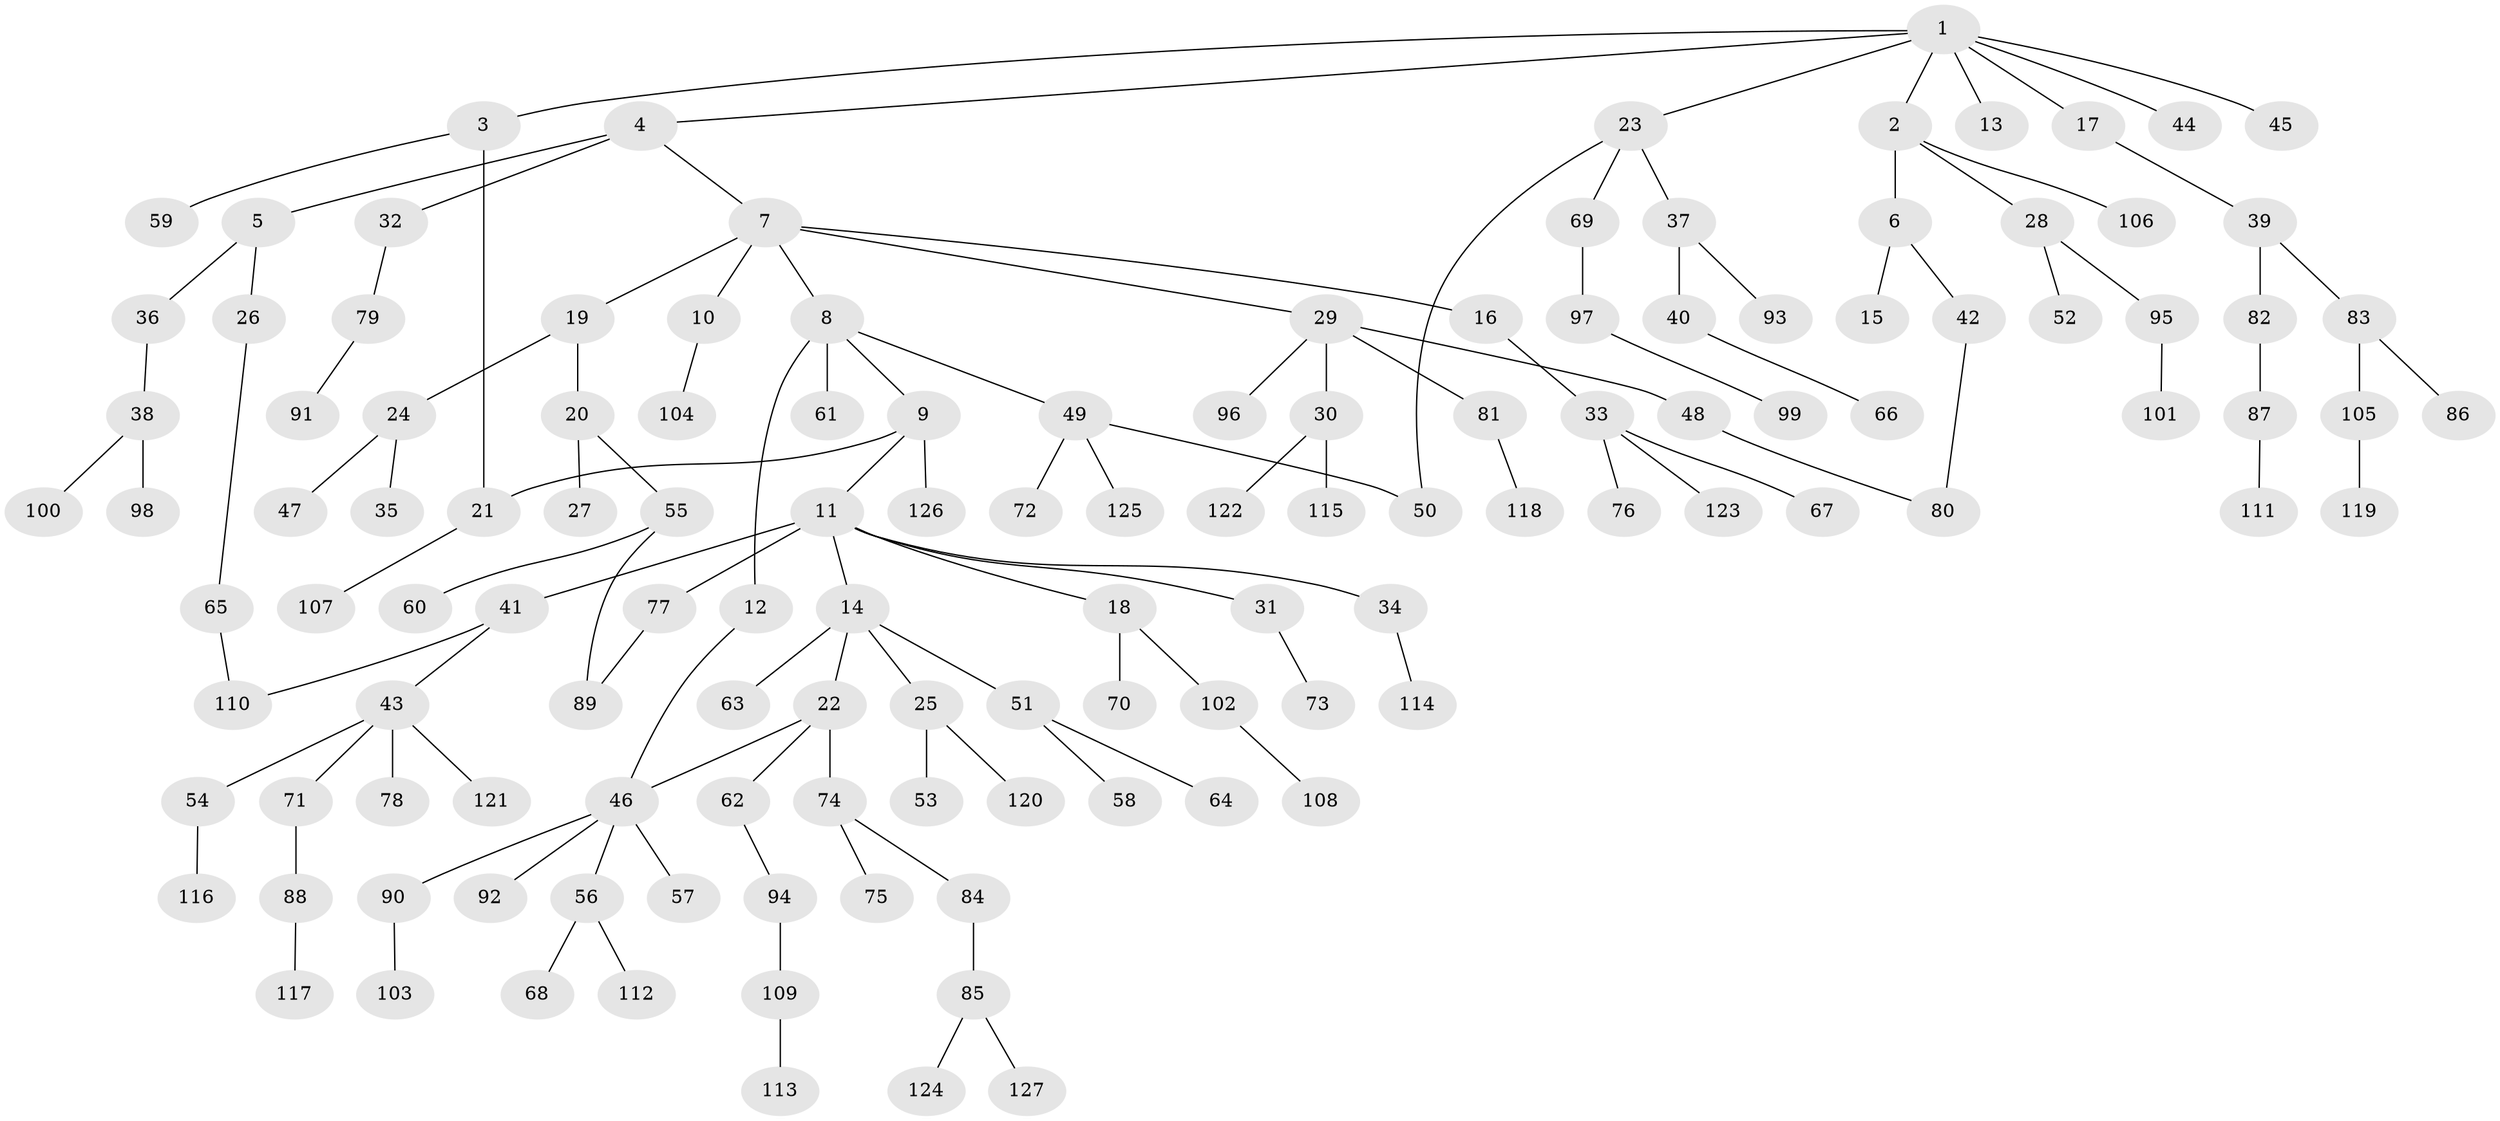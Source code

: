 // coarse degree distribution, {10: 0.011494252873563218, 3: 0.11494252873563218, 2: 0.2413793103448276, 6: 0.034482758620689655, 7: 0.022988505747126436, 1: 0.5057471264367817, 4: 0.04597701149425287, 5: 0.022988505747126436}
// Generated by graph-tools (version 1.1) at 2025/41/03/06/25 10:41:25]
// undirected, 127 vertices, 132 edges
graph export_dot {
graph [start="1"]
  node [color=gray90,style=filled];
  1;
  2;
  3;
  4;
  5;
  6;
  7;
  8;
  9;
  10;
  11;
  12;
  13;
  14;
  15;
  16;
  17;
  18;
  19;
  20;
  21;
  22;
  23;
  24;
  25;
  26;
  27;
  28;
  29;
  30;
  31;
  32;
  33;
  34;
  35;
  36;
  37;
  38;
  39;
  40;
  41;
  42;
  43;
  44;
  45;
  46;
  47;
  48;
  49;
  50;
  51;
  52;
  53;
  54;
  55;
  56;
  57;
  58;
  59;
  60;
  61;
  62;
  63;
  64;
  65;
  66;
  67;
  68;
  69;
  70;
  71;
  72;
  73;
  74;
  75;
  76;
  77;
  78;
  79;
  80;
  81;
  82;
  83;
  84;
  85;
  86;
  87;
  88;
  89;
  90;
  91;
  92;
  93;
  94;
  95;
  96;
  97;
  98;
  99;
  100;
  101;
  102;
  103;
  104;
  105;
  106;
  107;
  108;
  109;
  110;
  111;
  112;
  113;
  114;
  115;
  116;
  117;
  118;
  119;
  120;
  121;
  122;
  123;
  124;
  125;
  126;
  127;
  1 -- 2;
  1 -- 3;
  1 -- 4;
  1 -- 13;
  1 -- 17;
  1 -- 23;
  1 -- 44;
  1 -- 45;
  2 -- 6;
  2 -- 28;
  2 -- 106;
  3 -- 21;
  3 -- 59;
  4 -- 5;
  4 -- 7;
  4 -- 32;
  5 -- 26;
  5 -- 36;
  6 -- 15;
  6 -- 42;
  7 -- 8;
  7 -- 10;
  7 -- 16;
  7 -- 19;
  7 -- 29;
  8 -- 9;
  8 -- 12;
  8 -- 49;
  8 -- 61;
  9 -- 11;
  9 -- 126;
  9 -- 21;
  10 -- 104;
  11 -- 14;
  11 -- 18;
  11 -- 31;
  11 -- 34;
  11 -- 41;
  11 -- 77;
  12 -- 46;
  14 -- 22;
  14 -- 25;
  14 -- 51;
  14 -- 63;
  16 -- 33;
  17 -- 39;
  18 -- 70;
  18 -- 102;
  19 -- 20;
  19 -- 24;
  20 -- 27;
  20 -- 55;
  21 -- 107;
  22 -- 62;
  22 -- 74;
  22 -- 46;
  23 -- 37;
  23 -- 69;
  23 -- 50;
  24 -- 35;
  24 -- 47;
  25 -- 53;
  25 -- 120;
  26 -- 65;
  28 -- 52;
  28 -- 95;
  29 -- 30;
  29 -- 48;
  29 -- 81;
  29 -- 96;
  30 -- 115;
  30 -- 122;
  31 -- 73;
  32 -- 79;
  33 -- 67;
  33 -- 76;
  33 -- 123;
  34 -- 114;
  36 -- 38;
  37 -- 40;
  37 -- 93;
  38 -- 98;
  38 -- 100;
  39 -- 82;
  39 -- 83;
  40 -- 66;
  41 -- 43;
  41 -- 110;
  42 -- 80;
  43 -- 54;
  43 -- 71;
  43 -- 78;
  43 -- 121;
  46 -- 56;
  46 -- 57;
  46 -- 90;
  46 -- 92;
  48 -- 80;
  49 -- 50;
  49 -- 72;
  49 -- 125;
  51 -- 58;
  51 -- 64;
  54 -- 116;
  55 -- 60;
  55 -- 89;
  56 -- 68;
  56 -- 112;
  62 -- 94;
  65 -- 110;
  69 -- 97;
  71 -- 88;
  74 -- 75;
  74 -- 84;
  77 -- 89;
  79 -- 91;
  81 -- 118;
  82 -- 87;
  83 -- 86;
  83 -- 105;
  84 -- 85;
  85 -- 124;
  85 -- 127;
  87 -- 111;
  88 -- 117;
  90 -- 103;
  94 -- 109;
  95 -- 101;
  97 -- 99;
  102 -- 108;
  105 -- 119;
  109 -- 113;
}
